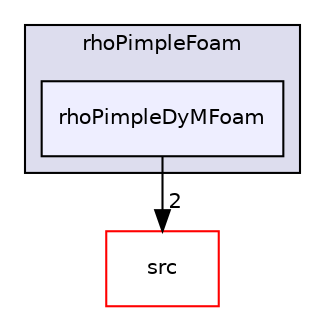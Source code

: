 digraph "applications/solvers/compressible/rhoPimpleFoam/rhoPimpleDyMFoam" {
  bgcolor=transparent;
  compound=true
  node [ fontsize="10", fontname="Helvetica"];
  edge [ labelfontsize="10", labelfontname="Helvetica"];
  subgraph clusterdir_2025a31a9eeef68e4ac8ec5ebf0b177c {
    graph [ bgcolor="#ddddee", pencolor="black", label="rhoPimpleFoam" fontname="Helvetica", fontsize="10", URL="dir_2025a31a9eeef68e4ac8ec5ebf0b177c.html"]
  dir_ff1e33137cd9bb5ceac54e16ec7512c7 [shape=box, label="rhoPimpleDyMFoam", style="filled", fillcolor="#eeeeff", pencolor="black", URL="dir_ff1e33137cd9bb5ceac54e16ec7512c7.html"];
  }
  dir_68267d1309a1af8e8297ef4c3efbcdba [shape=box label="src" color="red" URL="dir_68267d1309a1af8e8297ef4c3efbcdba.html"];
  dir_ff1e33137cd9bb5ceac54e16ec7512c7->dir_68267d1309a1af8e8297ef4c3efbcdba [headlabel="2", labeldistance=1.5 headhref="dir_000011_000735.html"];
}
